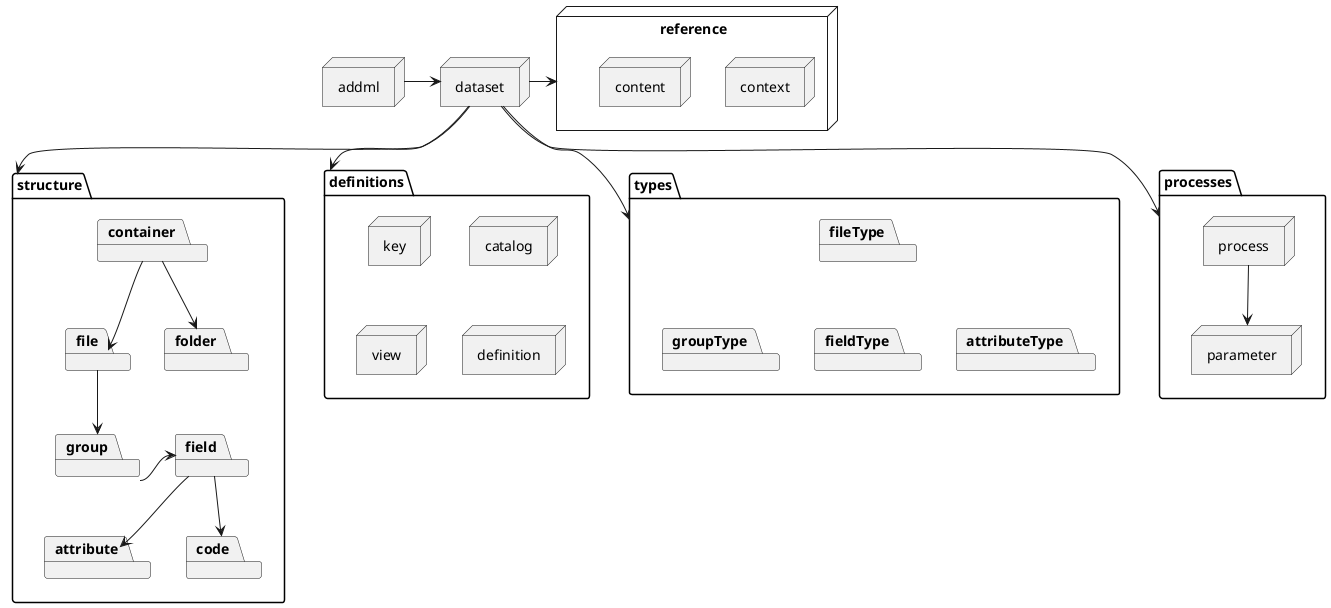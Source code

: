 @startuml
node addml

node dataset
addml -> dataset

node reference {
    node content
    node context
    content -[hidden] context
}

dataset -> reference

package structure {
    package container
    package file
    package folder
    package group
    package field
    package attribute
    package code
}

dataset --> structure
container --> folder
container --> file
file --> group
group -> field
field --> attribute
field --> code

package definitions{
    node catalog
    node definition
    node key
    node "view"
}

catalog -[hidden]- definition
key-[hidden]- view

dataset --> definitions

package types {
    package fileType
    package groupType
    package fieldType
    package attributeType

    fileType -[hidden]- groupType
    fileType -[hidden]- fieldType
    fileType -[hidden]- attributeType
}

dataset --> types

package processes {
node process
node parameter
}

process --> parameter

dataset --> processes
@enduml